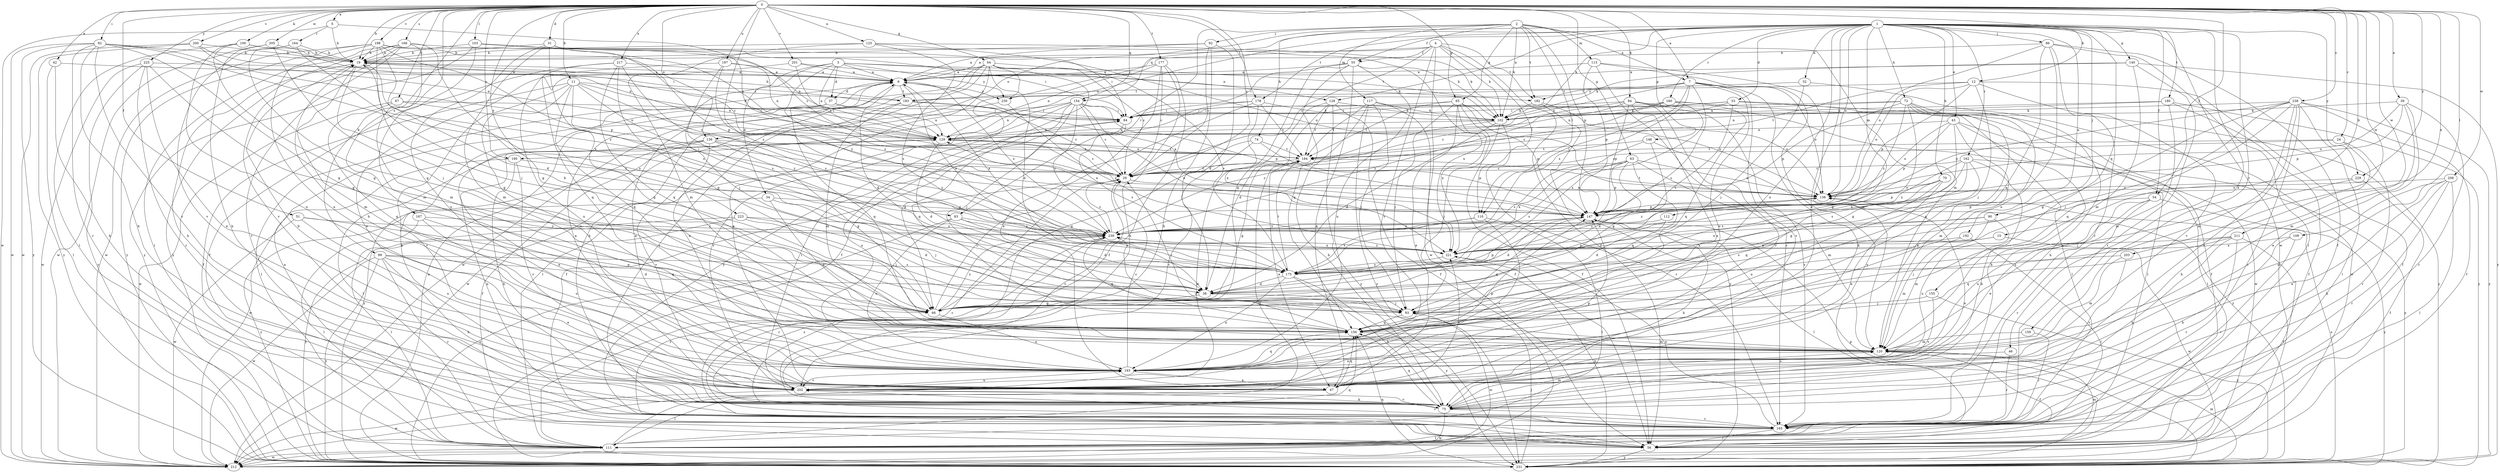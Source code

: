 strict digraph  {
0;
1;
2;
3;
4;
5;
7;
9;
11;
12;
15;
19;
24;
29;
31;
32;
33;
34;
37;
38;
39;
42;
43;
46;
47;
51;
54;
55;
56;
63;
64;
65;
66;
67;
70;
72;
74;
75;
82;
83;
84;
86;
90;
92;
93;
94;
99;
100;
102;
103;
109;
110;
111;
112;
113;
117;
120;
125;
128;
129;
136;
138;
140;
146;
147;
154;
155;
156;
159;
160;
162;
164;
165;
166;
167;
175;
177;
178;
180;
182;
183;
184;
187;
190;
192;
193;
198;
200;
201;
202;
203;
205;
208;
211;
212;
217;
221;
223;
225;
229;
230;
231;
238;
239;
0 -> 5  [label=a];
0 -> 7  [label=a];
0 -> 11  [label=b];
0 -> 12  [label=b];
0 -> 15  [label=b];
0 -> 19  [label=b];
0 -> 24  [label=c];
0 -> 29  [label=c];
0 -> 31  [label=d];
0 -> 39  [label=e];
0 -> 42  [label=e];
0 -> 51  [label=f];
0 -> 54  [label=f];
0 -> 63  [label=g];
0 -> 64  [label=g];
0 -> 65  [label=g];
0 -> 67  [label=h];
0 -> 82  [label=i];
0 -> 94  [label=k];
0 -> 99  [label=k];
0 -> 100  [label=k];
0 -> 103  [label=l];
0 -> 109  [label=l];
0 -> 125  [label=n];
0 -> 136  [label=o];
0 -> 154  [label=q];
0 -> 166  [label=s];
0 -> 167  [label=s];
0 -> 175  [label=s];
0 -> 177  [label=t];
0 -> 178  [label=t];
0 -> 187  [label=u];
0 -> 190  [label=u];
0 -> 198  [label=v];
0 -> 200  [label=v];
0 -> 201  [label=v];
0 -> 203  [label=w];
0 -> 205  [label=w];
0 -> 208  [label=w];
0 -> 211  [label=w];
0 -> 217  [label=x];
0 -> 221  [label=x];
0 -> 223  [label=y];
0 -> 225  [label=y];
0 -> 229  [label=y];
0 -> 238  [label=z];
1 -> 32  [label=d];
1 -> 33  [label=d];
1 -> 43  [label=e];
1 -> 46  [label=e];
1 -> 47  [label=e];
1 -> 54  [label=f];
1 -> 70  [label=h];
1 -> 72  [label=h];
1 -> 86  [label=j];
1 -> 90  [label=j];
1 -> 102  [label=k];
1 -> 112  [label=m];
1 -> 128  [label=n];
1 -> 136  [label=o];
1 -> 138  [label=o];
1 -> 140  [label=p];
1 -> 146  [label=p];
1 -> 154  [label=q];
1 -> 155  [label=q];
1 -> 159  [label=r];
1 -> 160  [label=r];
1 -> 162  [label=r];
1 -> 178  [label=t];
1 -> 180  [label=t];
1 -> 190  [label=u];
1 -> 192  [label=u];
1 -> 193  [label=u];
1 -> 212  [label=w];
1 -> 229  [label=y];
2 -> 7  [label=a];
2 -> 55  [label=f];
2 -> 65  [label=g];
2 -> 74  [label=h];
2 -> 83  [label=i];
2 -> 92  [label=j];
2 -> 102  [label=k];
2 -> 110  [label=l];
2 -> 113  [label=m];
2 -> 117  [label=m];
2 -> 120  [label=m];
2 -> 147  [label=p];
2 -> 182  [label=t];
3 -> 9  [label=a];
3 -> 34  [label=d];
3 -> 37  [label=d];
3 -> 93  [label=j];
3 -> 128  [label=n];
3 -> 129  [label=n];
3 -> 182  [label=t];
3 -> 230  [label=y];
3 -> 239  [label=z];
4 -> 9  [label=a];
4 -> 29  [label=c];
4 -> 55  [label=f];
4 -> 56  [label=f];
4 -> 102  [label=k];
4 -> 110  [label=l];
4 -> 182  [label=t];
4 -> 202  [label=v];
4 -> 212  [label=w];
4 -> 230  [label=y];
5 -> 19  [label=b];
5 -> 29  [label=c];
5 -> 164  [label=r];
5 -> 212  [label=w];
7 -> 75  [label=h];
7 -> 110  [label=l];
7 -> 129  [label=n];
7 -> 138  [label=o];
7 -> 175  [label=s];
7 -> 182  [label=t];
7 -> 183  [label=t];
7 -> 193  [label=u];
7 -> 202  [label=v];
7 -> 239  [label=z];
9 -> 37  [label=d];
9 -> 38  [label=d];
9 -> 183  [label=t];
9 -> 221  [label=x];
9 -> 230  [label=y];
9 -> 239  [label=z];
11 -> 29  [label=c];
11 -> 56  [label=f];
11 -> 66  [label=g];
11 -> 75  [label=h];
11 -> 83  [label=i];
11 -> 129  [label=n];
11 -> 156  [label=q];
11 -> 183  [label=t];
11 -> 193  [label=u];
12 -> 56  [label=f];
12 -> 93  [label=j];
12 -> 138  [label=o];
12 -> 147  [label=p];
12 -> 183  [label=t];
12 -> 184  [label=t];
12 -> 202  [label=v];
15 -> 175  [label=s];
15 -> 212  [label=w];
15 -> 221  [label=x];
19 -> 9  [label=a];
19 -> 66  [label=g];
19 -> 75  [label=h];
19 -> 120  [label=m];
19 -> 175  [label=s];
24 -> 29  [label=c];
24 -> 75  [label=h];
24 -> 165  [label=r];
24 -> 184  [label=t];
29 -> 138  [label=o];
29 -> 202  [label=v];
31 -> 19  [label=b];
31 -> 29  [label=c];
31 -> 84  [label=i];
31 -> 120  [label=m];
31 -> 147  [label=p];
31 -> 175  [label=s];
31 -> 193  [label=u];
32 -> 93  [label=j];
32 -> 212  [label=w];
32 -> 230  [label=y];
33 -> 56  [label=f];
33 -> 84  [label=i];
33 -> 102  [label=k];
33 -> 111  [label=l];
33 -> 175  [label=s];
33 -> 184  [label=t];
34 -> 93  [label=j];
34 -> 147  [label=p];
34 -> 156  [label=q];
34 -> 231  [label=y];
37 -> 84  [label=i];
37 -> 111  [label=l];
37 -> 129  [label=n];
37 -> 156  [label=q];
37 -> 202  [label=v];
38 -> 19  [label=b];
38 -> 66  [label=g];
38 -> 93  [label=j];
38 -> 138  [label=o];
38 -> 147  [label=p];
39 -> 47  [label=e];
39 -> 102  [label=k];
39 -> 120  [label=m];
39 -> 138  [label=o];
39 -> 147  [label=p];
39 -> 165  [label=r];
42 -> 9  [label=a];
42 -> 75  [label=h];
42 -> 111  [label=l];
43 -> 66  [label=g];
43 -> 75  [label=h];
43 -> 111  [label=l];
43 -> 120  [label=m];
43 -> 129  [label=n];
43 -> 138  [label=o];
43 -> 147  [label=p];
46 -> 165  [label=r];
46 -> 193  [label=u];
47 -> 9  [label=a];
47 -> 19  [label=b];
47 -> 111  [label=l];
47 -> 156  [label=q];
47 -> 221  [label=x];
51 -> 66  [label=g];
51 -> 193  [label=u];
51 -> 212  [label=w];
51 -> 239  [label=z];
54 -> 47  [label=e];
54 -> 147  [label=p];
54 -> 165  [label=r];
54 -> 193  [label=u];
54 -> 231  [label=y];
55 -> 9  [label=a];
55 -> 47  [label=e];
55 -> 66  [label=g];
55 -> 84  [label=i];
55 -> 156  [label=q];
55 -> 193  [label=u];
55 -> 221  [label=x];
56 -> 120  [label=m];
56 -> 231  [label=y];
56 -> 239  [label=z];
63 -> 29  [label=c];
63 -> 38  [label=d];
63 -> 120  [label=m];
63 -> 138  [label=o];
63 -> 147  [label=p];
63 -> 156  [label=q];
63 -> 175  [label=s];
63 -> 221  [label=x];
64 -> 9  [label=a];
64 -> 29  [label=c];
64 -> 38  [label=d];
64 -> 47  [label=e];
64 -> 56  [label=f];
64 -> 75  [label=h];
64 -> 165  [label=r];
64 -> 175  [label=s];
64 -> 212  [label=w];
64 -> 231  [label=y];
65 -> 47  [label=e];
65 -> 56  [label=f];
65 -> 84  [label=i];
65 -> 93  [label=j];
65 -> 138  [label=o];
65 -> 147  [label=p];
65 -> 184  [label=t];
65 -> 221  [label=x];
66 -> 29  [label=c];
66 -> 193  [label=u];
66 -> 239  [label=z];
67 -> 84  [label=i];
67 -> 156  [label=q];
67 -> 212  [label=w];
67 -> 239  [label=z];
70 -> 47  [label=e];
70 -> 138  [label=o];
70 -> 147  [label=p];
70 -> 156  [label=q];
70 -> 193  [label=u];
72 -> 47  [label=e];
72 -> 66  [label=g];
72 -> 75  [label=h];
72 -> 84  [label=i];
72 -> 102  [label=k];
72 -> 147  [label=p];
72 -> 156  [label=q];
72 -> 231  [label=y];
72 -> 239  [label=z];
74 -> 66  [label=g];
74 -> 147  [label=p];
74 -> 184  [label=t];
74 -> 202  [label=v];
75 -> 120  [label=m];
75 -> 138  [label=o];
75 -> 156  [label=q];
75 -> 165  [label=r];
75 -> 202  [label=v];
75 -> 212  [label=w];
82 -> 19  [label=b];
82 -> 66  [label=g];
82 -> 75  [label=h];
82 -> 129  [label=n];
82 -> 165  [label=r];
82 -> 202  [label=v];
82 -> 212  [label=w];
82 -> 221  [label=x];
82 -> 231  [label=y];
83 -> 38  [label=d];
83 -> 175  [label=s];
83 -> 193  [label=u];
83 -> 231  [label=y];
83 -> 239  [label=z];
84 -> 129  [label=n];
84 -> 175  [label=s];
84 -> 193  [label=u];
86 -> 19  [label=b];
86 -> 56  [label=f];
86 -> 111  [label=l];
86 -> 138  [label=o];
86 -> 156  [label=q];
86 -> 165  [label=r];
86 -> 193  [label=u];
90 -> 120  [label=m];
90 -> 193  [label=u];
90 -> 221  [label=x];
90 -> 239  [label=z];
92 -> 9  [label=a];
92 -> 19  [label=b];
92 -> 29  [label=c];
92 -> 38  [label=d];
92 -> 75  [label=h];
93 -> 156  [label=q];
93 -> 212  [label=w];
94 -> 29  [label=c];
94 -> 84  [label=i];
94 -> 147  [label=p];
94 -> 165  [label=r];
94 -> 193  [label=u];
94 -> 202  [label=v];
94 -> 212  [label=w];
94 -> 239  [label=z];
99 -> 38  [label=d];
99 -> 47  [label=e];
99 -> 75  [label=h];
99 -> 165  [label=r];
99 -> 175  [label=s];
99 -> 212  [label=w];
99 -> 231  [label=y];
100 -> 19  [label=b];
100 -> 66  [label=g];
100 -> 84  [label=i];
100 -> 111  [label=l];
100 -> 193  [label=u];
102 -> 38  [label=d];
102 -> 93  [label=j];
102 -> 129  [label=n];
102 -> 165  [label=r];
102 -> 239  [label=z];
103 -> 19  [label=b];
103 -> 102  [label=k];
103 -> 120  [label=m];
103 -> 129  [label=n];
103 -> 231  [label=y];
109 -> 75  [label=h];
109 -> 165  [label=r];
109 -> 221  [label=x];
110 -> 111  [label=l];
110 -> 175  [label=s];
110 -> 202  [label=v];
110 -> 239  [label=z];
111 -> 9  [label=a];
111 -> 29  [label=c];
111 -> 156  [label=q];
111 -> 184  [label=t];
111 -> 212  [label=w];
112 -> 38  [label=d];
112 -> 239  [label=z];
113 -> 9  [label=a];
113 -> 120  [label=m];
113 -> 147  [label=p];
113 -> 165  [label=r];
113 -> 231  [label=y];
117 -> 56  [label=f];
117 -> 75  [label=h];
117 -> 93  [label=j];
117 -> 102  [label=k];
117 -> 184  [label=t];
117 -> 231  [label=y];
120 -> 56  [label=f];
120 -> 193  [label=u];
120 -> 239  [label=z];
125 -> 19  [label=b];
125 -> 102  [label=k];
125 -> 120  [label=m];
125 -> 138  [label=o];
125 -> 175  [label=s];
128 -> 38  [label=d];
128 -> 56  [label=f];
128 -> 102  [label=k];
128 -> 184  [label=t];
128 -> 212  [label=w];
128 -> 231  [label=y];
129 -> 19  [label=b];
129 -> 29  [label=c];
129 -> 38  [label=d];
129 -> 47  [label=e];
129 -> 184  [label=t];
136 -> 56  [label=f];
136 -> 66  [label=g];
136 -> 111  [label=l];
136 -> 184  [label=t];
136 -> 202  [label=v];
136 -> 231  [label=y];
136 -> 239  [label=z];
138 -> 147  [label=p];
138 -> 184  [label=t];
138 -> 239  [label=z];
140 -> 9  [label=a];
140 -> 102  [label=k];
140 -> 120  [label=m];
140 -> 165  [label=r];
140 -> 231  [label=y];
146 -> 66  [label=g];
146 -> 175  [label=s];
146 -> 184  [label=t];
146 -> 231  [label=y];
147 -> 9  [label=a];
147 -> 38  [label=d];
147 -> 75  [label=h];
147 -> 111  [label=l];
147 -> 129  [label=n];
147 -> 156  [label=q];
147 -> 239  [label=z];
154 -> 29  [label=c];
154 -> 66  [label=g];
154 -> 84  [label=i];
154 -> 93  [label=j];
154 -> 111  [label=l];
154 -> 129  [label=n];
154 -> 147  [label=p];
154 -> 202  [label=v];
154 -> 221  [label=x];
154 -> 239  [label=z];
155 -> 93  [label=j];
155 -> 202  [label=v];
155 -> 231  [label=y];
156 -> 29  [label=c];
156 -> 120  [label=m];
159 -> 120  [label=m];
159 -> 165  [label=r];
160 -> 29  [label=c];
160 -> 84  [label=i];
160 -> 111  [label=l];
160 -> 129  [label=n];
160 -> 156  [label=q];
160 -> 175  [label=s];
162 -> 29  [label=c];
162 -> 66  [label=g];
162 -> 75  [label=h];
162 -> 175  [label=s];
162 -> 221  [label=x];
162 -> 231  [label=y];
162 -> 239  [label=z];
164 -> 19  [label=b];
164 -> 66  [label=g];
164 -> 202  [label=v];
164 -> 239  [label=z];
165 -> 56  [label=f];
165 -> 111  [label=l];
165 -> 129  [label=n];
165 -> 202  [label=v];
165 -> 221  [label=x];
165 -> 239  [label=z];
166 -> 19  [label=b];
166 -> 66  [label=g];
166 -> 111  [label=l];
166 -> 120  [label=m];
166 -> 129  [label=n];
166 -> 165  [label=r];
166 -> 202  [label=v];
166 -> 231  [label=y];
167 -> 111  [label=l];
167 -> 156  [label=q];
167 -> 193  [label=u];
167 -> 239  [label=z];
175 -> 38  [label=d];
175 -> 75  [label=h];
175 -> 184  [label=t];
175 -> 193  [label=u];
175 -> 231  [label=y];
177 -> 9  [label=a];
177 -> 29  [label=c];
177 -> 47  [label=e];
177 -> 56  [label=f];
177 -> 75  [label=h];
177 -> 129  [label=n];
178 -> 56  [label=f];
178 -> 84  [label=i];
178 -> 102  [label=k];
178 -> 156  [label=q];
178 -> 184  [label=t];
178 -> 221  [label=x];
180 -> 56  [label=f];
180 -> 102  [label=k];
180 -> 120  [label=m];
180 -> 129  [label=n];
180 -> 231  [label=y];
182 -> 102  [label=k];
182 -> 138  [label=o];
182 -> 231  [label=y];
183 -> 19  [label=b];
183 -> 29  [label=c];
183 -> 84  [label=i];
183 -> 120  [label=m];
183 -> 193  [label=u];
184 -> 29  [label=c];
184 -> 47  [label=e];
184 -> 66  [label=g];
184 -> 129  [label=n];
187 -> 9  [label=a];
187 -> 47  [label=e];
187 -> 129  [label=n];
187 -> 175  [label=s];
187 -> 239  [label=z];
190 -> 29  [label=c];
190 -> 75  [label=h];
190 -> 202  [label=v];
190 -> 212  [label=w];
192 -> 111  [label=l];
192 -> 120  [label=m];
192 -> 221  [label=x];
193 -> 19  [label=b];
193 -> 29  [label=c];
193 -> 47  [label=e];
193 -> 147  [label=p];
193 -> 156  [label=q];
193 -> 202  [label=v];
198 -> 19  [label=b];
198 -> 29  [label=c];
198 -> 38  [label=d];
198 -> 84  [label=i];
198 -> 93  [label=j];
198 -> 147  [label=p];
198 -> 193  [label=u];
198 -> 212  [label=w];
198 -> 231  [label=y];
200 -> 19  [label=b];
200 -> 129  [label=n];
200 -> 138  [label=o];
200 -> 212  [label=w];
200 -> 231  [label=y];
201 -> 9  [label=a];
201 -> 102  [label=k];
201 -> 156  [label=q];
201 -> 184  [label=t];
202 -> 9  [label=a];
202 -> 75  [label=h];
202 -> 84  [label=i];
202 -> 147  [label=p];
202 -> 193  [label=u];
202 -> 212  [label=w];
203 -> 120  [label=m];
203 -> 175  [label=s];
203 -> 202  [label=v];
205 -> 19  [label=b];
205 -> 75  [label=h];
205 -> 93  [label=j];
205 -> 212  [label=w];
208 -> 47  [label=e];
208 -> 75  [label=h];
208 -> 111  [label=l];
208 -> 120  [label=m];
208 -> 138  [label=o];
208 -> 165  [label=r];
211 -> 56  [label=f];
211 -> 75  [label=h];
211 -> 93  [label=j];
211 -> 156  [label=q];
211 -> 165  [label=r];
211 -> 221  [label=x];
217 -> 9  [label=a];
217 -> 56  [label=f];
217 -> 66  [label=g];
217 -> 156  [label=q];
217 -> 175  [label=s];
217 -> 193  [label=u];
221 -> 9  [label=a];
221 -> 175  [label=s];
221 -> 239  [label=z];
223 -> 38  [label=d];
223 -> 93  [label=j];
223 -> 111  [label=l];
223 -> 231  [label=y];
223 -> 239  [label=z];
225 -> 9  [label=a];
225 -> 47  [label=e];
225 -> 66  [label=g];
225 -> 165  [label=r];
225 -> 212  [label=w];
225 -> 231  [label=y];
229 -> 56  [label=f];
229 -> 93  [label=j];
229 -> 138  [label=o];
230 -> 212  [label=w];
230 -> 221  [label=x];
231 -> 9  [label=a];
231 -> 93  [label=j];
231 -> 120  [label=m];
231 -> 138  [label=o];
231 -> 147  [label=p];
231 -> 156  [label=q];
231 -> 221  [label=x];
238 -> 56  [label=f];
238 -> 66  [label=g];
238 -> 93  [label=j];
238 -> 102  [label=k];
238 -> 111  [label=l];
238 -> 120  [label=m];
238 -> 147  [label=p];
238 -> 156  [label=q];
238 -> 165  [label=r];
238 -> 202  [label=v];
238 -> 231  [label=y];
239 -> 29  [label=c];
239 -> 156  [label=q];
239 -> 165  [label=r];
239 -> 221  [label=x];
}
